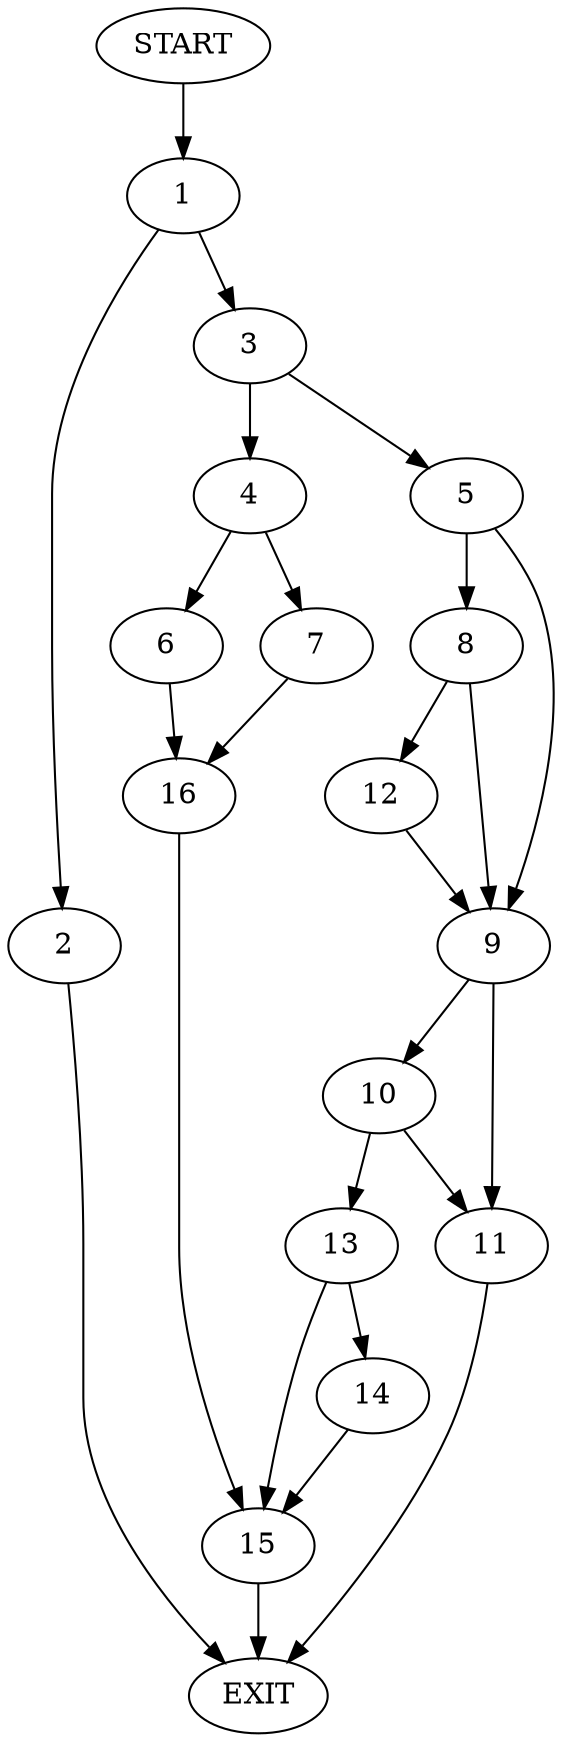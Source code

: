 digraph {
0 [label="START"]
17 [label="EXIT"]
0 -> 1
1 -> 2
1 -> 3
2 -> 17
3 -> 4
3 -> 5
4 -> 6
4 -> 7
5 -> 8
5 -> 9
9 -> 10
9 -> 11
8 -> 9
8 -> 12
12 -> 9
10 -> 13
10 -> 11
11 -> 17
13 -> 14
13 -> 15
14 -> 15
15 -> 17
6 -> 16
7 -> 16
16 -> 15
}
